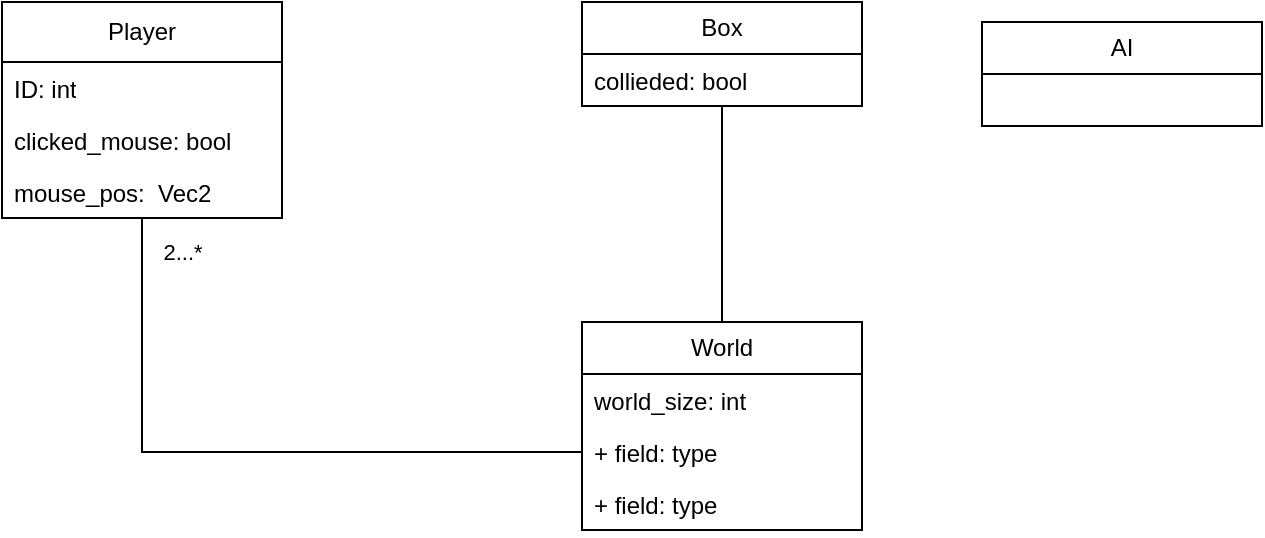 <mxfile version="27.0.9" pages="2">
  <diagram name="GamePlay" id="DOSjQAWrbLeN4kcSaUEP">
    <mxGraphModel dx="696" dy="618" grid="1" gridSize="10" guides="1" tooltips="1" connect="1" arrows="1" fold="1" page="1" pageScale="1" pageWidth="850" pageHeight="1100" math="0" shadow="0">
      <root>
        <mxCell id="0" />
        <mxCell id="1" parent="0" />
        <mxCell id="1uzLsssoZajP0sZZgNJ9-1" style="edgeStyle=orthogonalEdgeStyle;rounded=0;orthogonalLoop=1;jettySize=auto;html=1;endArrow=none;startFill=0;" edge="1" parent="1" source="mY5YV_t0txaSZ2GaQjxv-9" target="uoKRKgGKhotD1R5R2kxY-11">
          <mxGeometry relative="1" as="geometry" />
        </mxCell>
        <mxCell id="1uzLsssoZajP0sZZgNJ9-3" value="2...*" style="edgeLabel;html=1;align=center;verticalAlign=middle;resizable=0;points=[];" vertex="1" connectable="0" parent="1uzLsssoZajP0sZZgNJ9-1">
          <mxGeometry x="-0.92" y="-2" relative="1" as="geometry">
            <mxPoint x="22" y="3" as="offset" />
          </mxGeometry>
        </mxCell>
        <mxCell id="mY5YV_t0txaSZ2GaQjxv-9" value="Player" style="swimlane;fontStyle=0;childLayout=stackLayout;horizontal=1;startSize=30;fillColor=none;horizontalStack=0;resizeParent=1;resizeParentMax=0;resizeLast=0;collapsible=1;marginBottom=0;whiteSpace=wrap;html=1;" parent="1" vertex="1">
          <mxGeometry x="110" y="160" width="140" height="108" as="geometry" />
        </mxCell>
        <mxCell id="1uzLsssoZajP0sZZgNJ9-8" value="ID: int" style="text;strokeColor=none;fillColor=none;align=left;verticalAlign=top;spacingLeft=4;spacingRight=4;overflow=hidden;rotatable=0;points=[[0,0.5],[1,0.5]];portConstraint=eastwest;whiteSpace=wrap;html=1;" vertex="1" parent="mY5YV_t0txaSZ2GaQjxv-9">
          <mxGeometry y="30" width="140" height="26" as="geometry" />
        </mxCell>
        <mxCell id="mY5YV_t0txaSZ2GaQjxv-12" value="clicked_mouse: bool" style="text;strokeColor=none;fillColor=none;align=left;verticalAlign=top;spacingLeft=4;spacingRight=4;overflow=hidden;rotatable=0;points=[[0,0.5],[1,0.5]];portConstraint=eastwest;whiteSpace=wrap;html=1;" parent="mY5YV_t0txaSZ2GaQjxv-9" vertex="1">
          <mxGeometry y="56" width="140" height="26" as="geometry" />
        </mxCell>
        <mxCell id="uoKRKgGKhotD1R5R2kxY-14" value="mouse_pos:&amp;nbsp; Vec2&amp;nbsp;" style="text;strokeColor=none;fillColor=none;align=left;verticalAlign=top;spacingLeft=4;spacingRight=4;overflow=hidden;rotatable=0;points=[[0,0.5],[1,0.5]];portConstraint=eastwest;whiteSpace=wrap;html=1;" vertex="1" parent="mY5YV_t0txaSZ2GaQjxv-9">
          <mxGeometry y="82" width="140" height="26" as="geometry" />
        </mxCell>
        <mxCell id="1uzLsssoZajP0sZZgNJ9-2" style="edgeStyle=orthogonalEdgeStyle;rounded=0;orthogonalLoop=1;jettySize=auto;html=1;endArrow=none;startFill=0;" edge="1" parent="1" source="uoKRKgGKhotD1R5R2kxY-5" target="uoKRKgGKhotD1R5R2kxY-9">
          <mxGeometry relative="1" as="geometry" />
        </mxCell>
        <mxCell id="uoKRKgGKhotD1R5R2kxY-5" value="Box" style="swimlane;fontStyle=0;childLayout=stackLayout;horizontal=1;startSize=26;fillColor=none;horizontalStack=0;resizeParent=1;resizeParentMax=0;resizeLast=0;collapsible=1;marginBottom=0;whiteSpace=wrap;html=1;" vertex="1" parent="1">
          <mxGeometry x="400" y="160" width="140" height="52" as="geometry" />
        </mxCell>
        <mxCell id="uoKRKgGKhotD1R5R2kxY-8" value="collieded: bool" style="text;strokeColor=none;fillColor=none;align=left;verticalAlign=top;spacingLeft=4;spacingRight=4;overflow=hidden;rotatable=0;points=[[0,0.5],[1,0.5]];portConstraint=eastwest;whiteSpace=wrap;html=1;" vertex="1" parent="uoKRKgGKhotD1R5R2kxY-5">
          <mxGeometry y="26" width="140" height="26" as="geometry" />
        </mxCell>
        <mxCell id="uoKRKgGKhotD1R5R2kxY-9" value="World" style="swimlane;fontStyle=0;childLayout=stackLayout;horizontal=1;startSize=26;fillColor=none;horizontalStack=0;resizeParent=1;resizeParentMax=0;resizeLast=0;collapsible=1;marginBottom=0;whiteSpace=wrap;html=1;" vertex="1" parent="1">
          <mxGeometry x="400" y="320" width="140" height="104" as="geometry" />
        </mxCell>
        <mxCell id="uoKRKgGKhotD1R5R2kxY-10" value="world_size: int" style="text;strokeColor=none;fillColor=none;align=left;verticalAlign=top;spacingLeft=4;spacingRight=4;overflow=hidden;rotatable=0;points=[[0,0.5],[1,0.5]];portConstraint=eastwest;whiteSpace=wrap;html=1;" vertex="1" parent="uoKRKgGKhotD1R5R2kxY-9">
          <mxGeometry y="26" width="140" height="26" as="geometry" />
        </mxCell>
        <mxCell id="uoKRKgGKhotD1R5R2kxY-11" value="+ field: type" style="text;strokeColor=none;fillColor=none;align=left;verticalAlign=top;spacingLeft=4;spacingRight=4;overflow=hidden;rotatable=0;points=[[0,0.5],[1,0.5]];portConstraint=eastwest;whiteSpace=wrap;html=1;" vertex="1" parent="uoKRKgGKhotD1R5R2kxY-9">
          <mxGeometry y="52" width="140" height="26" as="geometry" />
        </mxCell>
        <mxCell id="uoKRKgGKhotD1R5R2kxY-12" value="+ field: type" style="text;strokeColor=none;fillColor=none;align=left;verticalAlign=top;spacingLeft=4;spacingRight=4;overflow=hidden;rotatable=0;points=[[0,0.5],[1,0.5]];portConstraint=eastwest;whiteSpace=wrap;html=1;" vertex="1" parent="uoKRKgGKhotD1R5R2kxY-9">
          <mxGeometry y="78" width="140" height="26" as="geometry" />
        </mxCell>
        <mxCell id="1uzLsssoZajP0sZZgNJ9-6" value="AI" style="swimlane;fontStyle=0;childLayout=stackLayout;horizontal=1;startSize=26;fillColor=none;horizontalStack=0;resizeParent=1;resizeParentMax=0;resizeLast=0;collapsible=1;marginBottom=0;whiteSpace=wrap;html=1;" vertex="1" parent="1">
          <mxGeometry x="600" y="170" width="140" height="52" as="geometry" />
        </mxCell>
      </root>
    </mxGraphModel>
  </diagram>
  <diagram id="iz0AiiniHqY6fZmdsaht" name="Ui">
    <mxGraphModel dx="696" dy="618" grid="1" gridSize="10" guides="1" tooltips="1" connect="1" arrows="1" fold="1" page="1" pageScale="1" pageWidth="850" pageHeight="1100" math="0" shadow="0">
      <root>
        <mxCell id="0" />
        <mxCell id="1" parent="0" />
      </root>
    </mxGraphModel>
  </diagram>
</mxfile>
